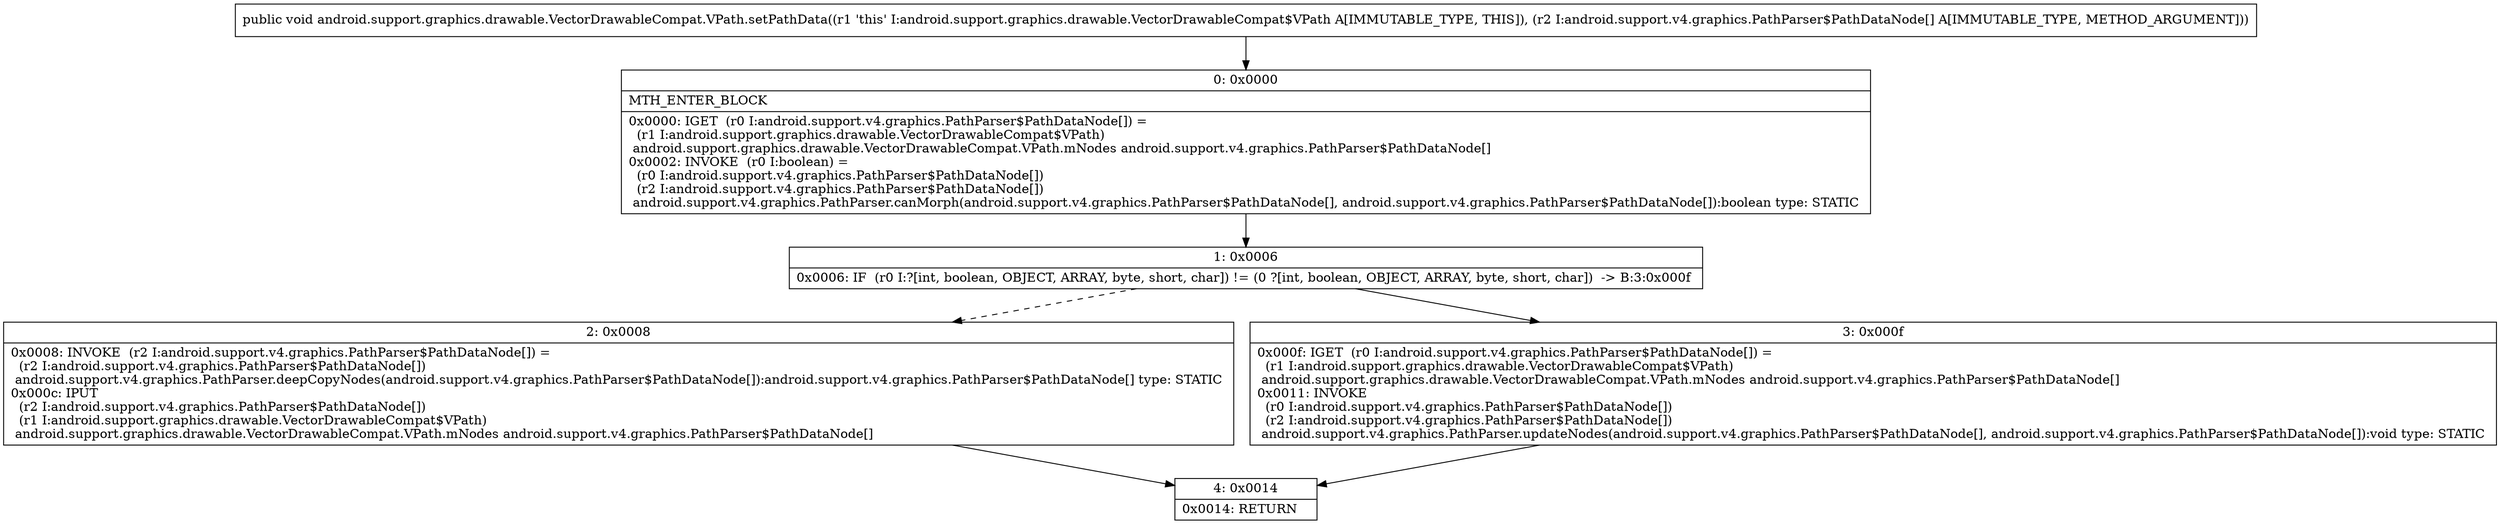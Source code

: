 digraph "CFG forandroid.support.graphics.drawable.VectorDrawableCompat.VPath.setPathData([Landroid\/support\/v4\/graphics\/PathParser$PathDataNode;)V" {
Node_0 [shape=record,label="{0\:\ 0x0000|MTH_ENTER_BLOCK\l|0x0000: IGET  (r0 I:android.support.v4.graphics.PathParser$PathDataNode[]) = \l  (r1 I:android.support.graphics.drawable.VectorDrawableCompat$VPath)\l android.support.graphics.drawable.VectorDrawableCompat.VPath.mNodes android.support.v4.graphics.PathParser$PathDataNode[] \l0x0002: INVOKE  (r0 I:boolean) = \l  (r0 I:android.support.v4.graphics.PathParser$PathDataNode[])\l  (r2 I:android.support.v4.graphics.PathParser$PathDataNode[])\l android.support.v4.graphics.PathParser.canMorph(android.support.v4.graphics.PathParser$PathDataNode[], android.support.v4.graphics.PathParser$PathDataNode[]):boolean type: STATIC \l}"];
Node_1 [shape=record,label="{1\:\ 0x0006|0x0006: IF  (r0 I:?[int, boolean, OBJECT, ARRAY, byte, short, char]) != (0 ?[int, boolean, OBJECT, ARRAY, byte, short, char])  \-\> B:3:0x000f \l}"];
Node_2 [shape=record,label="{2\:\ 0x0008|0x0008: INVOKE  (r2 I:android.support.v4.graphics.PathParser$PathDataNode[]) = \l  (r2 I:android.support.v4.graphics.PathParser$PathDataNode[])\l android.support.v4.graphics.PathParser.deepCopyNodes(android.support.v4.graphics.PathParser$PathDataNode[]):android.support.v4.graphics.PathParser$PathDataNode[] type: STATIC \l0x000c: IPUT  \l  (r2 I:android.support.v4.graphics.PathParser$PathDataNode[])\l  (r1 I:android.support.graphics.drawable.VectorDrawableCompat$VPath)\l android.support.graphics.drawable.VectorDrawableCompat.VPath.mNodes android.support.v4.graphics.PathParser$PathDataNode[] \l}"];
Node_3 [shape=record,label="{3\:\ 0x000f|0x000f: IGET  (r0 I:android.support.v4.graphics.PathParser$PathDataNode[]) = \l  (r1 I:android.support.graphics.drawable.VectorDrawableCompat$VPath)\l android.support.graphics.drawable.VectorDrawableCompat.VPath.mNodes android.support.v4.graphics.PathParser$PathDataNode[] \l0x0011: INVOKE  \l  (r0 I:android.support.v4.graphics.PathParser$PathDataNode[])\l  (r2 I:android.support.v4.graphics.PathParser$PathDataNode[])\l android.support.v4.graphics.PathParser.updateNodes(android.support.v4.graphics.PathParser$PathDataNode[], android.support.v4.graphics.PathParser$PathDataNode[]):void type: STATIC \l}"];
Node_4 [shape=record,label="{4\:\ 0x0014|0x0014: RETURN   \l}"];
MethodNode[shape=record,label="{public void android.support.graphics.drawable.VectorDrawableCompat.VPath.setPathData((r1 'this' I:android.support.graphics.drawable.VectorDrawableCompat$VPath A[IMMUTABLE_TYPE, THIS]), (r2 I:android.support.v4.graphics.PathParser$PathDataNode[] A[IMMUTABLE_TYPE, METHOD_ARGUMENT])) }"];
MethodNode -> Node_0;
Node_0 -> Node_1;
Node_1 -> Node_2[style=dashed];
Node_1 -> Node_3;
Node_2 -> Node_4;
Node_3 -> Node_4;
}

